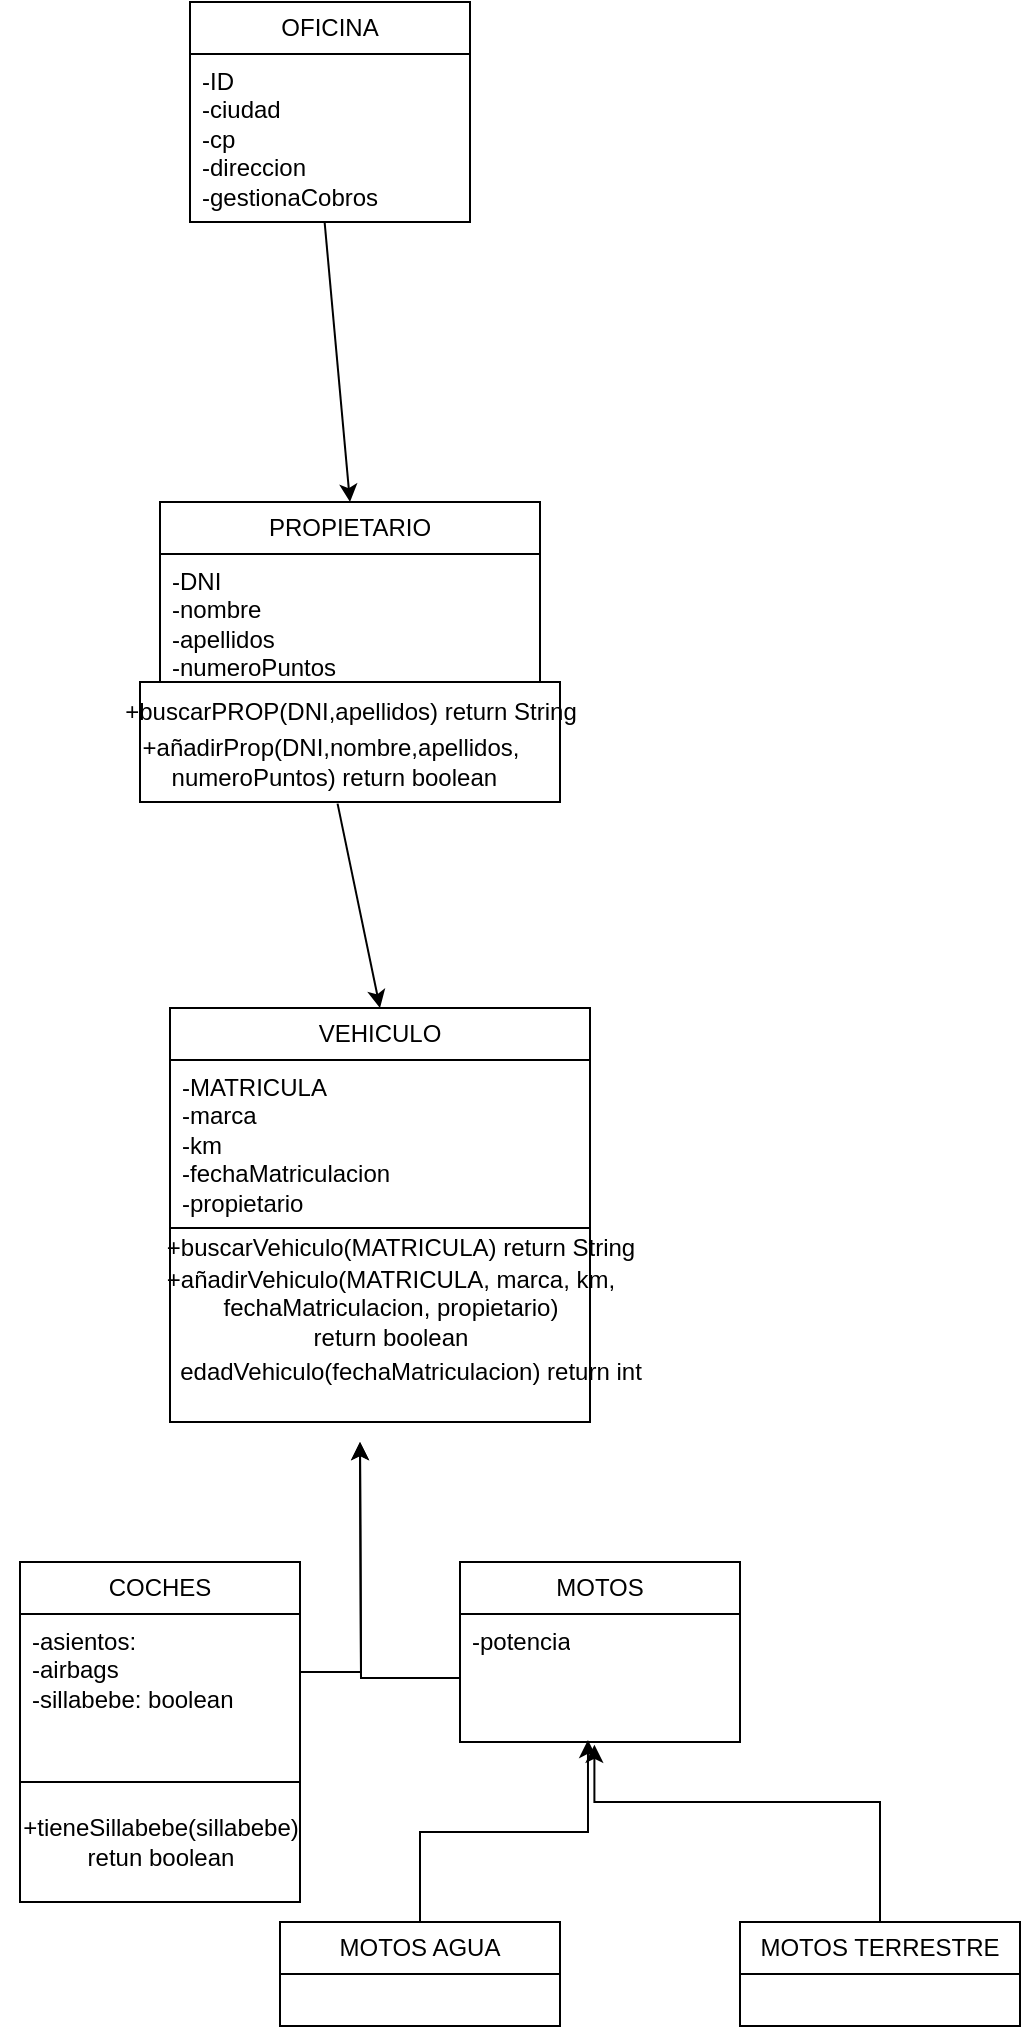 <mxfile version="26.0.16">
  <diagram id="C5RBs43oDa-KdzZeNtuy" name="Page-1">
    <mxGraphModel dx="532" dy="1775" grid="1" gridSize="10" guides="1" tooltips="1" connect="1" arrows="1" fold="1" page="1" pageScale="1" pageWidth="827" pageHeight="1169" math="0" shadow="0">
      <root>
        <mxCell id="WIyWlLk6GJQsqaUBKTNV-0" />
        <mxCell id="WIyWlLk6GJQsqaUBKTNV-1" parent="WIyWlLk6GJQsqaUBKTNV-0" />
        <mxCell id="v7ZIPDDKbe2wSNFOEcym-1" value="OFICINA" style="swimlane;fontStyle=0;childLayout=stackLayout;horizontal=1;startSize=26;fillColor=none;horizontalStack=0;resizeParent=1;resizeParentMax=0;resizeLast=0;collapsible=1;marginBottom=0;whiteSpace=wrap;html=1;" parent="WIyWlLk6GJQsqaUBKTNV-1" vertex="1">
          <mxGeometry x="475" y="-490" width="140" height="110" as="geometry" />
        </mxCell>
        <mxCell id="v7ZIPDDKbe2wSNFOEcym-2" value="&lt;div style=&quot;text-wrap-mode: nowrap;&quot;&gt;&lt;span style=&quot;background-color: transparent; color: light-dark(rgb(0, 0, 0), rgb(255, 255, 255));&quot;&gt;-ID&lt;/span&gt;&lt;/div&gt;&lt;div style=&quot;text-wrap-mode: nowrap;&quot;&gt;&lt;span style=&quot;background-color: transparent; color: light-dark(rgb(0, 0, 0), rgb(255, 255, 255));&quot;&gt;-ciudad&lt;/span&gt;&lt;/div&gt;&lt;div style=&quot;text-wrap-mode: nowrap;&quot;&gt;-cp&lt;/div&gt;&lt;div style=&quot;text-wrap-mode: nowrap;&quot;&gt;-direccion&lt;/div&gt;&lt;div style=&quot;text-wrap-mode: nowrap;&quot;&gt;-gestionaCobros&lt;/div&gt;" style="text;strokeColor=none;fillColor=none;align=left;verticalAlign=top;spacingLeft=4;spacingRight=4;overflow=hidden;rotatable=0;points=[[0,0.5],[1,0.5]];portConstraint=eastwest;whiteSpace=wrap;html=1;" parent="v7ZIPDDKbe2wSNFOEcym-1" vertex="1">
          <mxGeometry y="26" width="140" height="84" as="geometry" />
        </mxCell>
        <mxCell id="v7ZIPDDKbe2wSNFOEcym-5" value="PROPIETARIO" style="swimlane;fontStyle=0;childLayout=stackLayout;horizontal=1;startSize=26;fillColor=none;horizontalStack=0;resizeParent=1;resizeParentMax=0;resizeLast=0;collapsible=1;marginBottom=0;whiteSpace=wrap;html=1;" parent="WIyWlLk6GJQsqaUBKTNV-1" vertex="1">
          <mxGeometry x="460" y="-240" width="190" height="90" as="geometry" />
        </mxCell>
        <mxCell id="v7ZIPDDKbe2wSNFOEcym-7" value="-DNI&lt;div&gt;-nombre&lt;/div&gt;&lt;div&gt;-apellidos&lt;span style=&quot;white-space: pre;&quot;&gt;&#x9;&lt;/span&gt;&lt;/div&gt;&lt;div&gt;-numeroPuntos&lt;/div&gt;&lt;div&gt;&lt;br&gt;&lt;/div&gt;" style="text;strokeColor=none;fillColor=none;align=left;verticalAlign=top;spacingLeft=4;spacingRight=4;overflow=hidden;rotatable=0;points=[[0,0.5],[1,0.5]];portConstraint=eastwest;whiteSpace=wrap;html=1;" parent="v7ZIPDDKbe2wSNFOEcym-5" vertex="1">
          <mxGeometry y="26" width="190" height="64" as="geometry" />
        </mxCell>
        <mxCell id="v7ZIPDDKbe2wSNFOEcym-9" value="VEHICULO" style="swimlane;fontStyle=0;childLayout=stackLayout;horizontal=1;startSize=26;fillColor=none;horizontalStack=0;resizeParent=1;resizeParentMax=0;resizeLast=0;collapsible=1;marginBottom=0;whiteSpace=wrap;html=1;" parent="WIyWlLk6GJQsqaUBKTNV-1" vertex="1">
          <mxGeometry x="465" y="13" width="210" height="110" as="geometry" />
        </mxCell>
        <mxCell id="v7ZIPDDKbe2wSNFOEcym-12" value="-MATRICULA&lt;div&gt;-marca&lt;/div&gt;&lt;div&gt;-km&lt;/div&gt;&lt;div&gt;-fechaMatriculacion&lt;/div&gt;&lt;div&gt;-propietario&lt;/div&gt;" style="text;strokeColor=none;fillColor=none;align=left;verticalAlign=top;spacingLeft=4;spacingRight=4;overflow=hidden;rotatable=0;points=[[0,0.5],[1,0.5]];portConstraint=eastwest;whiteSpace=wrap;html=1;" parent="v7ZIPDDKbe2wSNFOEcym-9" vertex="1">
          <mxGeometry y="26" width="210" height="84" as="geometry" />
        </mxCell>
        <mxCell id="UAlKLEK3e_AMhFNM17w_-4" style="edgeStyle=orthogonalEdgeStyle;rounded=0;orthogonalLoop=1;jettySize=auto;html=1;" parent="WIyWlLk6GJQsqaUBKTNV-1" source="v7ZIPDDKbe2wSNFOEcym-13" edge="1">
          <mxGeometry relative="1" as="geometry">
            <mxPoint x="560" y="230" as="targetPoint" />
          </mxGeometry>
        </mxCell>
        <mxCell id="v7ZIPDDKbe2wSNFOEcym-13" value="COCHES" style="swimlane;fontStyle=0;childLayout=stackLayout;horizontal=1;startSize=26;fillColor=none;horizontalStack=0;resizeParent=1;resizeParentMax=0;resizeLast=0;collapsible=1;marginBottom=0;whiteSpace=wrap;html=1;" parent="WIyWlLk6GJQsqaUBKTNV-1" vertex="1">
          <mxGeometry x="390" y="290" width="140" height="110" as="geometry" />
        </mxCell>
        <mxCell id="v7ZIPDDKbe2wSNFOEcym-14" value="-asientos:&amp;nbsp;&lt;div&gt;-airbags&lt;/div&gt;&lt;div&gt;-sillabebe: boolean&lt;/div&gt;" style="text;strokeColor=none;fillColor=none;align=left;verticalAlign=top;spacingLeft=4;spacingRight=4;overflow=hidden;rotatable=0;points=[[0,0.5],[1,0.5]];portConstraint=eastwest;whiteSpace=wrap;html=1;" parent="v7ZIPDDKbe2wSNFOEcym-13" vertex="1">
          <mxGeometry y="26" width="140" height="84" as="geometry" />
        </mxCell>
        <mxCell id="v7ZIPDDKbe2wSNFOEcym-17" value="MOTOS" style="swimlane;fontStyle=0;childLayout=stackLayout;horizontal=1;startSize=26;fillColor=none;horizontalStack=0;resizeParent=1;resizeParentMax=0;resizeLast=0;collapsible=1;marginBottom=0;whiteSpace=wrap;html=1;" parent="WIyWlLk6GJQsqaUBKTNV-1" vertex="1">
          <mxGeometry x="610" y="290" width="140" height="90" as="geometry" />
        </mxCell>
        <mxCell id="UAlKLEK3e_AMhFNM17w_-5" style="edgeStyle=orthogonalEdgeStyle;rounded=0;orthogonalLoop=1;jettySize=auto;html=1;" parent="v7ZIPDDKbe2wSNFOEcym-17" source="v7ZIPDDKbe2wSNFOEcym-20" edge="1">
          <mxGeometry relative="1" as="geometry">
            <mxPoint x="-50" y="-60" as="targetPoint" />
          </mxGeometry>
        </mxCell>
        <mxCell id="v7ZIPDDKbe2wSNFOEcym-20" value="-potencia" style="text;strokeColor=none;fillColor=none;align=left;verticalAlign=top;spacingLeft=4;spacingRight=4;overflow=hidden;rotatable=0;points=[[0,0.5],[1,0.5]];portConstraint=eastwest;whiteSpace=wrap;html=1;" parent="v7ZIPDDKbe2wSNFOEcym-17" vertex="1">
          <mxGeometry y="26" width="140" height="64" as="geometry" />
        </mxCell>
        <mxCell id="v7ZIPDDKbe2wSNFOEcym-21" value="MOTOS AGUA" style="swimlane;fontStyle=0;childLayout=stackLayout;horizontal=1;startSize=26;fillColor=none;horizontalStack=0;resizeParent=1;resizeParentMax=0;resizeLast=0;collapsible=1;marginBottom=0;whiteSpace=wrap;html=1;" parent="WIyWlLk6GJQsqaUBKTNV-1" vertex="1">
          <mxGeometry x="520" y="470" width="140" height="52" as="geometry" />
        </mxCell>
        <mxCell id="UAlKLEK3e_AMhFNM17w_-3" style="edgeStyle=orthogonalEdgeStyle;rounded=0;orthogonalLoop=1;jettySize=auto;html=1;entryX=0.48;entryY=1.022;entryDx=0;entryDy=0;entryPerimeter=0;" parent="WIyWlLk6GJQsqaUBKTNV-1" source="v7ZIPDDKbe2wSNFOEcym-25" target="v7ZIPDDKbe2wSNFOEcym-20" edge="1">
          <mxGeometry relative="1" as="geometry">
            <mxPoint x="760" y="410" as="targetPoint" />
            <Array as="points">
              <mxPoint x="820" y="410" />
              <mxPoint x="677" y="410" />
            </Array>
          </mxGeometry>
        </mxCell>
        <mxCell id="v7ZIPDDKbe2wSNFOEcym-25" value="MOTOS TERRESTRE" style="swimlane;fontStyle=0;childLayout=stackLayout;horizontal=1;startSize=26;fillColor=none;horizontalStack=0;resizeParent=1;resizeParentMax=0;resizeLast=0;collapsible=1;marginBottom=0;whiteSpace=wrap;html=1;" parent="WIyWlLk6GJQsqaUBKTNV-1" vertex="1">
          <mxGeometry x="750" y="470" width="140" height="52" as="geometry" />
        </mxCell>
        <mxCell id="UAlKLEK3e_AMhFNM17w_-1" style="edgeStyle=orthogonalEdgeStyle;rounded=0;orthogonalLoop=1;jettySize=auto;html=1;entryX=0.457;entryY=0.984;entryDx=0;entryDy=0;entryPerimeter=0;" parent="WIyWlLk6GJQsqaUBKTNV-1" source="v7ZIPDDKbe2wSNFOEcym-21" target="v7ZIPDDKbe2wSNFOEcym-20" edge="1">
          <mxGeometry relative="1" as="geometry" />
        </mxCell>
        <mxCell id="UAlKLEK3e_AMhFNM17w_-6" value="" style="rounded=0;whiteSpace=wrap;html=1;" parent="WIyWlLk6GJQsqaUBKTNV-1" vertex="1">
          <mxGeometry x="450" y="-150" width="210" height="60" as="geometry" />
        </mxCell>
        <mxCell id="UAlKLEK3e_AMhFNM17w_-7" value="+buscarPROP(DNI,apellidos) return String" style="text;html=1;align=center;verticalAlign=middle;resizable=0;points=[];autosize=1;strokeColor=none;fillColor=none;" parent="WIyWlLk6GJQsqaUBKTNV-1" vertex="1">
          <mxGeometry x="430" y="-150" width="250" height="30" as="geometry" />
        </mxCell>
        <mxCell id="UAlKLEK3e_AMhFNM17w_-9" value="+añadirProp(DNI,nombre,&lt;span style=&quot;background-color: transparent; color: light-dark(rgb(0, 0, 0), rgb(255, 255, 255));&quot;&gt;apellidos,&lt;/span&gt;&lt;div&gt;&lt;span style=&quot;background-color: transparent; color: light-dark(rgb(0, 0, 0), rgb(255, 255, 255));&quot;&gt;&amp;nbsp;numeroPuntos) return boolean&lt;/span&gt;&lt;/div&gt;" style="text;html=1;align=center;verticalAlign=middle;resizable=0;points=[];autosize=1;strokeColor=none;fillColor=none;" parent="WIyWlLk6GJQsqaUBKTNV-1" vertex="1">
          <mxGeometry x="440" y="-130" width="210" height="40" as="geometry" />
        </mxCell>
        <mxCell id="UAlKLEK3e_AMhFNM17w_-10" value="" style="rounded=0;whiteSpace=wrap;html=1;" parent="WIyWlLk6GJQsqaUBKTNV-1" vertex="1">
          <mxGeometry x="465" y="123" width="210" height="97" as="geometry" />
        </mxCell>
        <mxCell id="UAlKLEK3e_AMhFNM17w_-11" value="+buscarVehiculo(MATRICULA) return String&lt;div&gt;&lt;br&gt;&lt;/div&gt;" style="text;html=1;align=center;verticalAlign=middle;resizable=0;points=[];autosize=1;strokeColor=none;fillColor=none;" parent="WIyWlLk6GJQsqaUBKTNV-1" vertex="1">
          <mxGeometry x="450" y="120" width="260" height="40" as="geometry" />
        </mxCell>
        <mxCell id="UAlKLEK3e_AMhFNM17w_-12" value="+añadirVehiculo(MATRICULA, marca, km,&lt;div&gt;fechaMatriculacion, propietario)&lt;/div&gt;&lt;div&gt;return boolean&lt;/div&gt;" style="text;html=1;align=center;verticalAlign=middle;resizable=0;points=[];autosize=1;strokeColor=none;fillColor=none;" parent="WIyWlLk6GJQsqaUBKTNV-1" vertex="1">
          <mxGeometry x="450" y="133" width="250" height="60" as="geometry" />
        </mxCell>
        <mxCell id="UAlKLEK3e_AMhFNM17w_-13" value="edadVehiculo(fechaMatriculacion) return int" style="text;html=1;align=center;verticalAlign=middle;resizable=0;points=[];autosize=1;strokeColor=none;fillColor=none;" parent="WIyWlLk6GJQsqaUBKTNV-1" vertex="1">
          <mxGeometry x="460" y="180" width="250" height="30" as="geometry" />
        </mxCell>
        <mxCell id="UAlKLEK3e_AMhFNM17w_-15" value="" style="rounded=0;whiteSpace=wrap;html=1;" parent="WIyWlLk6GJQsqaUBKTNV-1" vertex="1">
          <mxGeometry x="390" y="400" width="140" height="60" as="geometry" />
        </mxCell>
        <mxCell id="UAlKLEK3e_AMhFNM17w_-14" value="+tieneSillabebe(sillabebe)&lt;div&gt;retun boolean&lt;/div&gt;" style="text;html=1;align=center;verticalAlign=middle;resizable=0;points=[];autosize=1;strokeColor=none;fillColor=none;" parent="WIyWlLk6GJQsqaUBKTNV-1" vertex="1">
          <mxGeometry x="380" y="410" width="160" height="40" as="geometry" />
        </mxCell>
        <mxCell id="GMM6QCaxX9sXlXoPew86-0" value="" style="endArrow=classic;html=1;rounded=0;entryX=0.5;entryY=0;entryDx=0;entryDy=0;exitX=0.481;exitY=1.005;exitDx=0;exitDy=0;exitPerimeter=0;" edge="1" parent="WIyWlLk6GJQsqaUBKTNV-1" source="v7ZIPDDKbe2wSNFOEcym-2" target="v7ZIPDDKbe2wSNFOEcym-5">
          <mxGeometry width="50" height="50" relative="1" as="geometry">
            <mxPoint x="520" y="-310" as="sourcePoint" />
            <mxPoint x="570" y="-360" as="targetPoint" />
          </mxGeometry>
        </mxCell>
        <mxCell id="GMM6QCaxX9sXlXoPew86-1" value="" style="endArrow=classic;html=1;rounded=0;exitX=0.518;exitY=1.02;exitDx=0;exitDy=0;exitPerimeter=0;entryX=0.5;entryY=0;entryDx=0;entryDy=0;" edge="1" parent="WIyWlLk6GJQsqaUBKTNV-1" source="UAlKLEK3e_AMhFNM17w_-9" target="v7ZIPDDKbe2wSNFOEcym-9">
          <mxGeometry width="50" height="50" relative="1" as="geometry">
            <mxPoint x="540" y="-30" as="sourcePoint" />
            <mxPoint x="590" y="-80" as="targetPoint" />
          </mxGeometry>
        </mxCell>
      </root>
    </mxGraphModel>
  </diagram>
</mxfile>
